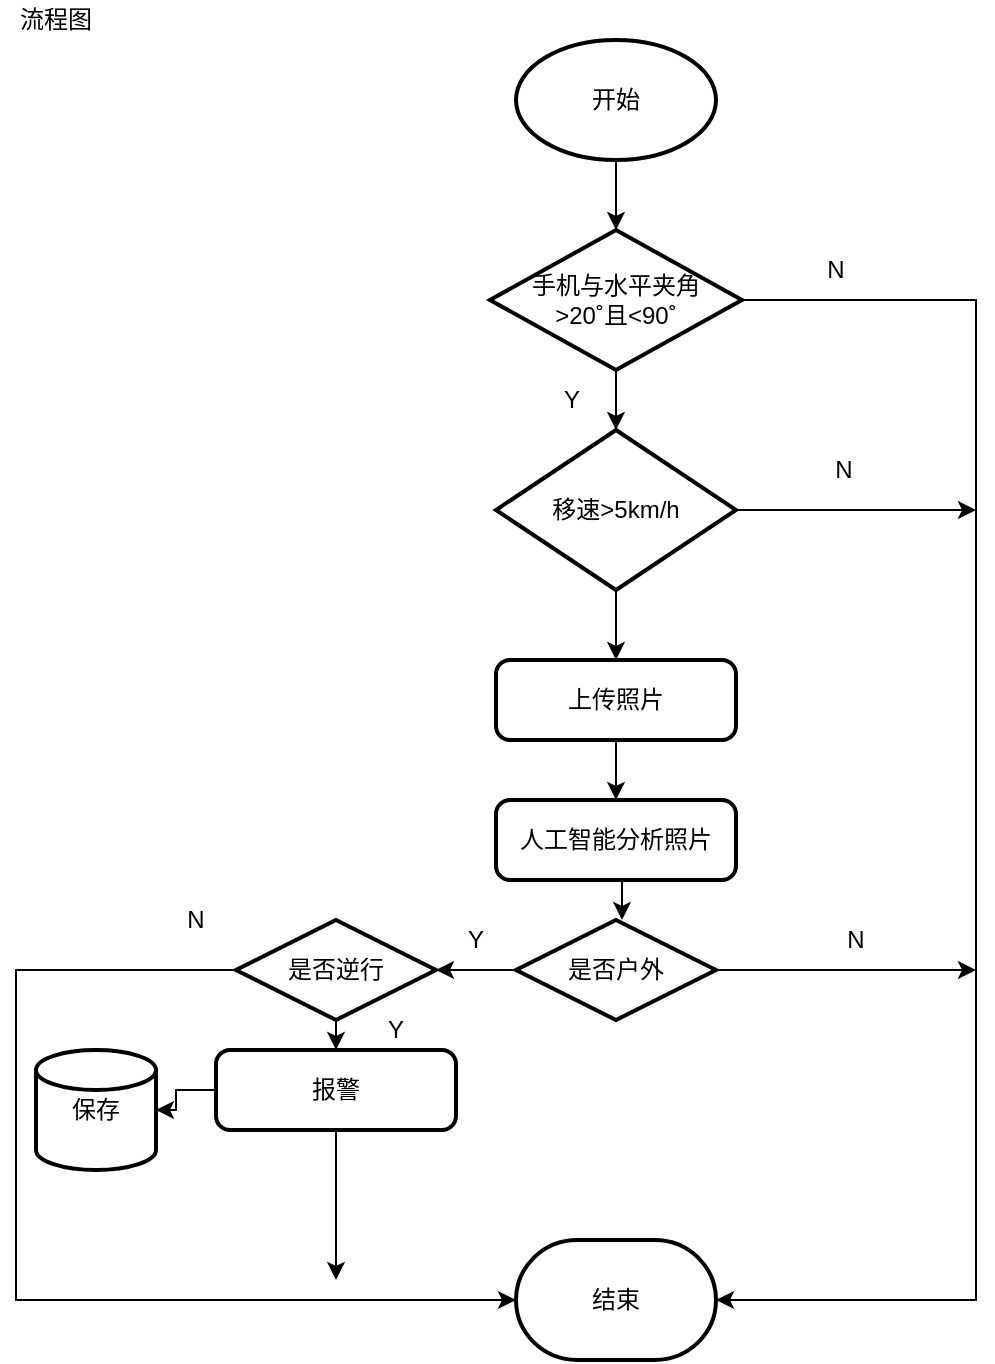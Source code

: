<mxfile version="14.1.3" type="github">
  <diagram id="AaeBaddtuhomEf4IwwFr" name="Page-1">
    <mxGraphModel dx="1151" dy="741" grid="1" gridSize="10" guides="1" tooltips="1" connect="1" arrows="1" fold="1" page="1" pageScale="1" pageWidth="827" pageHeight="1169" math="0" shadow="0">
      <root>
        <mxCell id="0" />
        <mxCell id="1" parent="0" />
        <mxCell id="tUPMlsmaM3yZVUt7uz_e-1" value="流程图" style="text;html=1;strokeColor=none;fillColor=none;align=center;verticalAlign=middle;whiteSpace=wrap;rounded=0;" vertex="1" parent="1">
          <mxGeometry x="40" y="20" width="40" height="20" as="geometry" />
        </mxCell>
        <mxCell id="tUPMlsmaM3yZVUt7uz_e-2" style="edgeStyle=orthogonalEdgeStyle;rounded=0;orthogonalLoop=1;jettySize=auto;html=1;exitX=0.5;exitY=1;exitDx=0;exitDy=0;exitPerimeter=0;entryX=0.5;entryY=0;entryDx=0;entryDy=0;entryPerimeter=0;" edge="1" parent="1" source="tUPMlsmaM3yZVUt7uz_e-3" target="tUPMlsmaM3yZVUt7uz_e-6">
          <mxGeometry relative="1" as="geometry" />
        </mxCell>
        <mxCell id="tUPMlsmaM3yZVUt7uz_e-3" value="开始" style="strokeWidth=2;html=1;shape=mxgraph.flowchart.start_1;whiteSpace=wrap;" vertex="1" parent="1">
          <mxGeometry x="290" y="40" width="100" height="60" as="geometry" />
        </mxCell>
        <mxCell id="tUPMlsmaM3yZVUt7uz_e-4" style="edgeStyle=orthogonalEdgeStyle;rounded=0;orthogonalLoop=1;jettySize=auto;html=1;exitX=0.5;exitY=1;exitDx=0;exitDy=0;exitPerimeter=0;" edge="1" parent="1" source="tUPMlsmaM3yZVUt7uz_e-6">
          <mxGeometry relative="1" as="geometry">
            <mxPoint x="340" y="235" as="targetPoint" />
          </mxGeometry>
        </mxCell>
        <mxCell id="tUPMlsmaM3yZVUt7uz_e-5" style="edgeStyle=orthogonalEdgeStyle;rounded=0;orthogonalLoop=1;jettySize=auto;html=1;exitX=1;exitY=0.5;exitDx=0;exitDy=0;exitPerimeter=0;entryX=1;entryY=0.5;entryDx=0;entryDy=0;entryPerimeter=0;" edge="1" parent="1" source="tUPMlsmaM3yZVUt7uz_e-6" target="tUPMlsmaM3yZVUt7uz_e-13">
          <mxGeometry relative="1" as="geometry">
            <Array as="points">
              <mxPoint x="520" y="170" />
              <mxPoint x="520" y="670" />
            </Array>
          </mxGeometry>
        </mxCell>
        <mxCell id="tUPMlsmaM3yZVUt7uz_e-6" value="手机与水平夹角&lt;br&gt;&amp;gt;20˚且&amp;lt;90˚" style="strokeWidth=2;html=1;shape=mxgraph.flowchart.decision;whiteSpace=wrap;" vertex="1" parent="1">
          <mxGeometry x="277" y="135" width="126" height="70" as="geometry" />
        </mxCell>
        <mxCell id="tUPMlsmaM3yZVUt7uz_e-7" value="N" style="text;html=1;strokeColor=none;fillColor=none;align=center;verticalAlign=middle;whiteSpace=wrap;rounded=0;" vertex="1" parent="1">
          <mxGeometry x="430" y="145" width="40" height="20" as="geometry" />
        </mxCell>
        <mxCell id="tUPMlsmaM3yZVUt7uz_e-8" style="edgeStyle=orthogonalEdgeStyle;rounded=0;orthogonalLoop=1;jettySize=auto;html=1;exitX=1;exitY=0.5;exitDx=0;exitDy=0;" edge="1" parent="1" source="tUPMlsmaM3yZVUt7uz_e-9">
          <mxGeometry relative="1" as="geometry">
            <mxPoint x="520" y="275" as="targetPoint" />
          </mxGeometry>
        </mxCell>
        <mxCell id="tUPMlsmaM3yZVUt7uz_e-16" style="edgeStyle=orthogonalEdgeStyle;rounded=0;orthogonalLoop=1;jettySize=auto;html=1;exitX=0.5;exitY=1;exitDx=0;exitDy=0;entryX=0.5;entryY=0;entryDx=0;entryDy=0;" edge="1" parent="1" source="tUPMlsmaM3yZVUt7uz_e-9" target="tUPMlsmaM3yZVUt7uz_e-14">
          <mxGeometry relative="1" as="geometry" />
        </mxCell>
        <mxCell id="tUPMlsmaM3yZVUt7uz_e-9" value="移速&amp;gt;5km/h" style="rhombus;whiteSpace=wrap;html=1;strokeWidth=2;" vertex="1" parent="1">
          <mxGeometry x="280" y="235" width="120" height="80" as="geometry" />
        </mxCell>
        <mxCell id="tUPMlsmaM3yZVUt7uz_e-10" value="Y" style="text;html=1;strokeColor=none;fillColor=none;align=center;verticalAlign=middle;whiteSpace=wrap;rounded=0;" vertex="1" parent="1">
          <mxGeometry x="298" y="210" width="40" height="20" as="geometry" />
        </mxCell>
        <mxCell id="tUPMlsmaM3yZVUt7uz_e-11" style="edgeStyle=orthogonalEdgeStyle;rounded=0;orthogonalLoop=1;jettySize=auto;html=1;exitX=0.5;exitY=1;exitDx=0;exitDy=0;" edge="1" parent="1" source="tUPMlsmaM3yZVUt7uz_e-9" target="tUPMlsmaM3yZVUt7uz_e-9">
          <mxGeometry relative="1" as="geometry" />
        </mxCell>
        <mxCell id="tUPMlsmaM3yZVUt7uz_e-12" value="N" style="text;html=1;strokeColor=none;fillColor=none;align=center;verticalAlign=middle;whiteSpace=wrap;rounded=0;" vertex="1" parent="1">
          <mxGeometry x="434" y="245" width="40" height="20" as="geometry" />
        </mxCell>
        <mxCell id="tUPMlsmaM3yZVUt7uz_e-13" value="结束" style="strokeWidth=2;html=1;shape=mxgraph.flowchart.terminator;whiteSpace=wrap;" vertex="1" parent="1">
          <mxGeometry x="290" y="640" width="100" height="60" as="geometry" />
        </mxCell>
        <mxCell id="tUPMlsmaM3yZVUt7uz_e-20" style="edgeStyle=orthogonalEdgeStyle;rounded=0;orthogonalLoop=1;jettySize=auto;html=1;exitX=0.5;exitY=1;exitDx=0;exitDy=0;entryX=0.5;entryY=0;entryDx=0;entryDy=0;" edge="1" parent="1" source="tUPMlsmaM3yZVUt7uz_e-14" target="tUPMlsmaM3yZVUt7uz_e-18">
          <mxGeometry relative="1" as="geometry" />
        </mxCell>
        <mxCell id="tUPMlsmaM3yZVUt7uz_e-14" value="上传照片" style="rounded=1;whiteSpace=wrap;html=1;absoluteArcSize=1;arcSize=14;strokeWidth=2;" vertex="1" parent="1">
          <mxGeometry x="280" y="350" width="120" height="40" as="geometry" />
        </mxCell>
        <mxCell id="tUPMlsmaM3yZVUt7uz_e-22" style="edgeStyle=orthogonalEdgeStyle;rounded=0;orthogonalLoop=1;jettySize=auto;html=1;exitX=0.5;exitY=1;exitDx=0;exitDy=0;entryX=0.5;entryY=0;entryDx=0;entryDy=0;entryPerimeter=0;" edge="1" parent="1">
          <mxGeometry relative="1" as="geometry">
            <mxPoint x="339" y="460" as="sourcePoint" />
            <mxPoint x="343" y="480" as="targetPoint" />
          </mxGeometry>
        </mxCell>
        <mxCell id="tUPMlsmaM3yZVUt7uz_e-18" value="人工智能分析照片" style="rounded=1;whiteSpace=wrap;html=1;absoluteArcSize=1;arcSize=14;strokeWidth=2;" vertex="1" parent="1">
          <mxGeometry x="280" y="420" width="120" height="40" as="geometry" />
        </mxCell>
        <mxCell id="tUPMlsmaM3yZVUt7uz_e-19" style="edgeStyle=orthogonalEdgeStyle;rounded=0;orthogonalLoop=1;jettySize=auto;html=1;exitX=0.5;exitY=1;exitDx=0;exitDy=0;" edge="1" parent="1" source="tUPMlsmaM3yZVUt7uz_e-18" target="tUPMlsmaM3yZVUt7uz_e-18">
          <mxGeometry relative="1" as="geometry" />
        </mxCell>
        <mxCell id="tUPMlsmaM3yZVUt7uz_e-24" style="edgeStyle=orthogonalEdgeStyle;rounded=0;orthogonalLoop=1;jettySize=auto;html=1;exitX=1;exitY=0.5;exitDx=0;exitDy=0;exitPerimeter=0;" edge="1" parent="1" source="tUPMlsmaM3yZVUt7uz_e-21">
          <mxGeometry relative="1" as="geometry">
            <mxPoint x="520" y="505" as="targetPoint" />
          </mxGeometry>
        </mxCell>
        <mxCell id="tUPMlsmaM3yZVUt7uz_e-30" style="edgeStyle=orthogonalEdgeStyle;rounded=0;orthogonalLoop=1;jettySize=auto;html=1;exitX=0;exitY=0.5;exitDx=0;exitDy=0;exitPerimeter=0;entryX=1;entryY=0.5;entryDx=0;entryDy=0;entryPerimeter=0;" edge="1" parent="1" source="tUPMlsmaM3yZVUt7uz_e-21" target="tUPMlsmaM3yZVUt7uz_e-27">
          <mxGeometry relative="1" as="geometry" />
        </mxCell>
        <mxCell id="tUPMlsmaM3yZVUt7uz_e-21" value="是否户外" style="strokeWidth=2;html=1;shape=mxgraph.flowchart.decision;whiteSpace=wrap;gradientColor=none;" vertex="1" parent="1">
          <mxGeometry x="290" y="480" width="100" height="50" as="geometry" />
        </mxCell>
        <mxCell id="tUPMlsmaM3yZVUt7uz_e-25" value="N" style="text;html=1;strokeColor=none;fillColor=none;align=center;verticalAlign=middle;whiteSpace=wrap;rounded=0;" vertex="1" parent="1">
          <mxGeometry x="440" y="480" width="40" height="20" as="geometry" />
        </mxCell>
        <mxCell id="tUPMlsmaM3yZVUt7uz_e-34" style="edgeStyle=orthogonalEdgeStyle;rounded=0;orthogonalLoop=1;jettySize=auto;html=1;exitX=0.5;exitY=1;exitDx=0;exitDy=0;exitPerimeter=0;entryX=0.5;entryY=0;entryDx=0;entryDy=0;" edge="1" parent="1" source="tUPMlsmaM3yZVUt7uz_e-27" target="tUPMlsmaM3yZVUt7uz_e-33">
          <mxGeometry relative="1" as="geometry" />
        </mxCell>
        <mxCell id="tUPMlsmaM3yZVUt7uz_e-38" style="edgeStyle=orthogonalEdgeStyle;rounded=0;orthogonalLoop=1;jettySize=auto;html=1;exitX=0;exitY=0.5;exitDx=0;exitDy=0;exitPerimeter=0;entryX=0;entryY=0.5;entryDx=0;entryDy=0;entryPerimeter=0;" edge="1" parent="1" source="tUPMlsmaM3yZVUt7uz_e-27" target="tUPMlsmaM3yZVUt7uz_e-13">
          <mxGeometry relative="1" as="geometry">
            <Array as="points">
              <mxPoint x="40" y="505" />
              <mxPoint x="40" y="670" />
            </Array>
          </mxGeometry>
        </mxCell>
        <mxCell id="tUPMlsmaM3yZVUt7uz_e-27" value="是否逆行" style="strokeWidth=2;html=1;shape=mxgraph.flowchart.decision;whiteSpace=wrap;gradientColor=none;" vertex="1" parent="1">
          <mxGeometry x="150" y="480" width="100" height="50" as="geometry" />
        </mxCell>
        <mxCell id="tUPMlsmaM3yZVUt7uz_e-31" value="Y" style="text;html=1;strokeColor=none;fillColor=none;align=center;verticalAlign=middle;whiteSpace=wrap;rounded=0;" vertex="1" parent="1">
          <mxGeometry x="250" y="480" width="40" height="20" as="geometry" />
        </mxCell>
        <mxCell id="tUPMlsmaM3yZVUt7uz_e-32" value="保存" style="strokeWidth=2;html=1;shape=mxgraph.flowchart.database;whiteSpace=wrap;gradientColor=none;" vertex="1" parent="1">
          <mxGeometry x="50" y="545" width="60" height="60" as="geometry" />
        </mxCell>
        <mxCell id="tUPMlsmaM3yZVUt7uz_e-39" style="edgeStyle=orthogonalEdgeStyle;rounded=0;orthogonalLoop=1;jettySize=auto;html=1;exitX=0.5;exitY=1;exitDx=0;exitDy=0;" edge="1" parent="1" source="tUPMlsmaM3yZVUt7uz_e-33">
          <mxGeometry relative="1" as="geometry">
            <mxPoint x="200" y="660" as="targetPoint" />
          </mxGeometry>
        </mxCell>
        <mxCell id="tUPMlsmaM3yZVUt7uz_e-41" style="edgeStyle=orthogonalEdgeStyle;rounded=0;orthogonalLoop=1;jettySize=auto;html=1;exitX=0;exitY=0.5;exitDx=0;exitDy=0;" edge="1" parent="1" source="tUPMlsmaM3yZVUt7uz_e-33" target="tUPMlsmaM3yZVUt7uz_e-32">
          <mxGeometry relative="1" as="geometry" />
        </mxCell>
        <mxCell id="tUPMlsmaM3yZVUt7uz_e-33" value="报警" style="rounded=1;whiteSpace=wrap;html=1;absoluteArcSize=1;arcSize=14;strokeWidth=2;gradientColor=none;" vertex="1" parent="1">
          <mxGeometry x="140" y="545" width="120" height="40" as="geometry" />
        </mxCell>
        <mxCell id="tUPMlsmaM3yZVUt7uz_e-35" value="Y" style="text;html=1;strokeColor=none;fillColor=none;align=center;verticalAlign=middle;whiteSpace=wrap;rounded=0;" vertex="1" parent="1">
          <mxGeometry x="210" y="525" width="40" height="20" as="geometry" />
        </mxCell>
        <mxCell id="tUPMlsmaM3yZVUt7uz_e-36" value="N" style="text;html=1;strokeColor=none;fillColor=none;align=center;verticalAlign=middle;whiteSpace=wrap;rounded=0;" vertex="1" parent="1">
          <mxGeometry x="110" y="470" width="40" height="20" as="geometry" />
        </mxCell>
      </root>
    </mxGraphModel>
  </diagram>
</mxfile>
